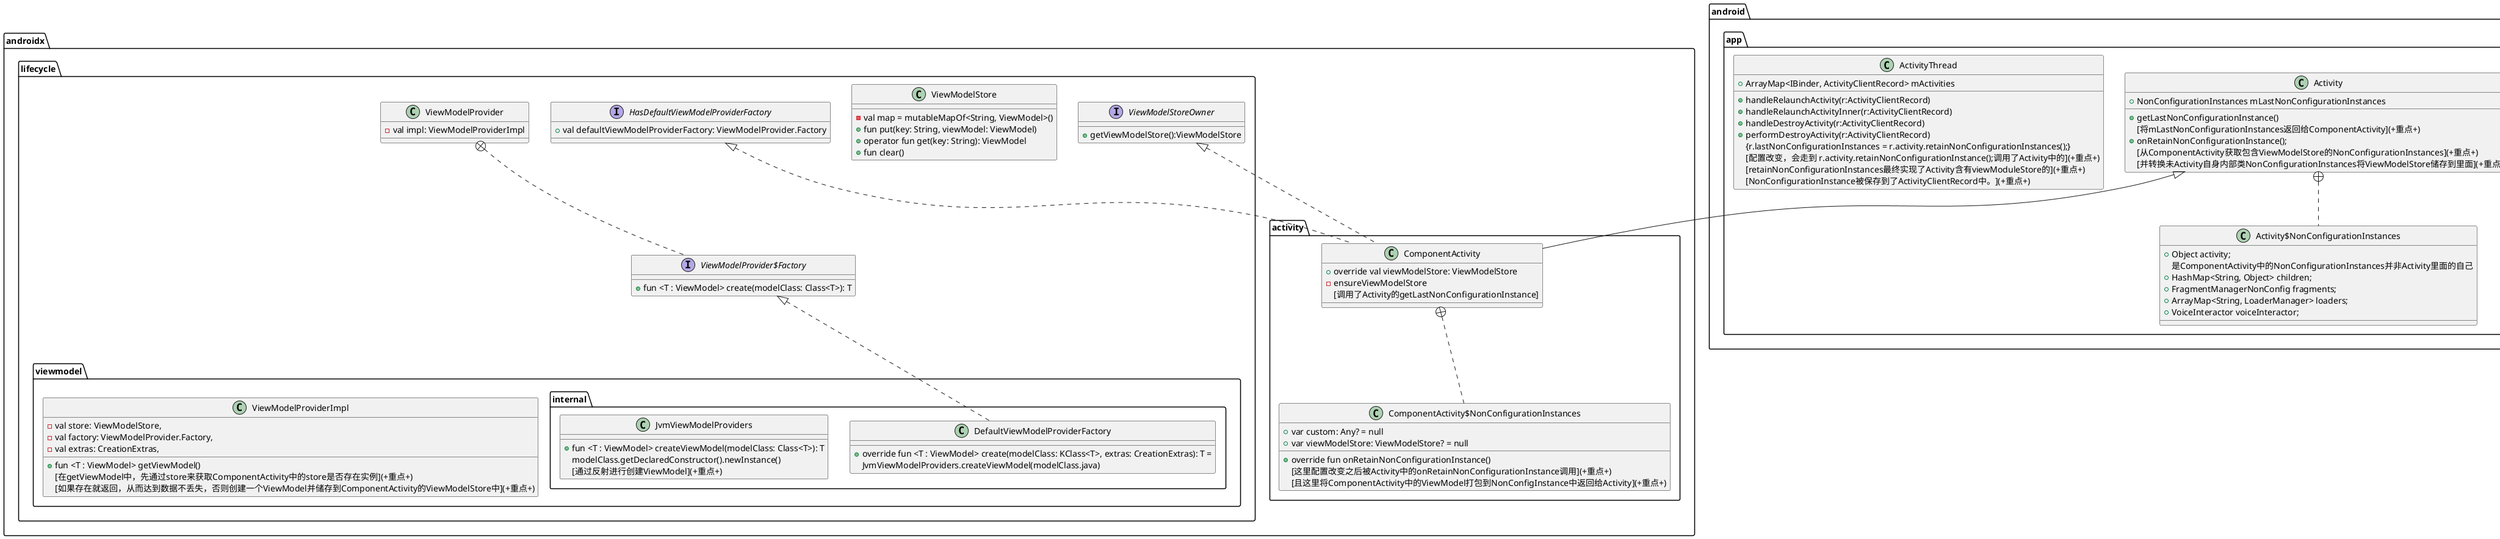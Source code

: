 @startuml
interface androidx.lifecycle.ViewModelStoreOwner {
+  getViewModelStore():ViewModelStore
}

class androidx.activity.ComponentActivity{
+  override val viewModelStore: ViewModelStore
-  ensureViewModelStore
[调用了Activity的getLastNonConfigurationInstance]
}
class androidx.activity.ComponentActivity$NonConfigurationInstances{
+   var custom: Any? = null
+   var viewModelStore: ViewModelStore? = null
+ override fun onRetainNonConfigurationInstance()
[这里配置改变之后被Activity中的onRetainNonConfigurationInstance调用](+重点+)
[且这里将ComponentActivity中的ViewModel打包到NonConfigInstance中返回给Activity](+重点+)
}


class androidx.lifecycle.ViewModelStore{
- val map = mutableMapOf<String, ViewModel>()
+ fun put(key: String, viewModel: ViewModel)
+ operator fun get(key: String): ViewModel
+ fun clear()
}
interface androidx.lifecycle.ViewModelProvider$Factory {
+ fun <T : ViewModel> create(modelClass: Class<T>): T
}
class androidx.lifecycle.ViewModelProvider{
- val impl: ViewModelProviderImpl
}
class androidx.lifecycle.viewmodel.internal.DefaultViewModelProviderFactory{
+  override fun <T : ViewModel> create(modelClass: KClass<T>, extras: CreationExtras): T =
          JvmViewModelProviders.createViewModel(modelClass.java)
}

class androidx.lifecycle.viewmodel.internal.JvmViewModelProviders{
+ fun <T : ViewModel> createViewModel(modelClass: Class<T>): T
modelClass.getDeclaredConstructor().newInstance()
[通过反射进行创建ViewModel](+重点+)
}

class androidx.lifecycle.viewmodel.ViewModelProviderImpl{
- val store: ViewModelStore,
- val factory: ViewModelProvider.Factory,
- val extras: CreationExtras,
+ fun <T : ViewModel> getViewModel()
[在getViewModel中，先通过store来获取ComponentActivity中的store是否存在实例](+重点+)
[如果存在就返回，从而达到数据不丢失，否则创建一个ViewModel并储存到ComponentActivity的ViewModelStore中](+重点+)
}

interface androidx.lifecycle.HasDefaultViewModelProviderFactory{
+ val defaultViewModelProviderFactory: ViewModelProvider.Factory
}

class android.app.Activity{
+ NonConfigurationInstances mLastNonConfigurationInstances
+ getLastNonConfigurationInstance()
[将mLastNonConfigurationInstances返回给ComponentActivity](+重点+)
+ onRetainNonConfigurationInstance();
[从ComponentActivity获取包含ViewModelStore的NonConfigurationInstances](+重点+)
[并转换未Activity自身内部类NonConfigurationInstances将ViewModelStore储存到里面](+重点+)
}


class android.app.Activity$NonConfigurationInstances{
+     Object activity;
是ComponentActivity中的NonConfigurationInstances并非Activity里面的自己
+     HashMap<String, Object> children;
+     FragmentManagerNonConfig fragments;
+     ArrayMap<String, LoaderManager> loaders;
+     VoiceInteractor voiceInteractor;
}

class android.app.ActivityThread{
+ ArrayMap<IBinder, ActivityClientRecord> mActivities
+ handleRelaunchActivity(r:ActivityClientRecord)
+ handleRelaunchActivityInner(r:ActivityClientRecord)
+ handleDestroyActivity(r:ActivityClientRecord)
+ performDestroyActivity(r:ActivityClientRecord)
{r.lastNonConfigurationInstances = r.activity.retainNonConfigurationInstances();}
[配置改变，会走到 r.activity.retainNonConfigurationInstance();调用了Activity中的](+重点+)
[retainNonConfigurationInstances最终实现了Activity含有viewModuleStore的](+重点+)
[NonConfigurationInstance被保存到了ActivityClientRecord中。](+重点+)
}




androidx.activity.ComponentActivity +..androidx.activity.ComponentActivity$NonConfigurationInstances
android.app.Activity +.. android.app.Activity$NonConfigurationInstances
androidx.lifecycle.ViewModelProvider +.. androidx.lifecycle.ViewModelProvider$Factory
androidx.lifecycle.ViewModelStoreOwner  <|.. androidx.activity.ComponentActivity
androidx.lifecycle.HasDefaultViewModelProviderFactory  <|.. androidx.activity.ComponentActivity
androidx.lifecycle.ViewModelProvider$Factory  <|.. androidx.lifecycle.viewmodel.internal.DefaultViewModelProviderFactory
android.app.Activity <|-- androidx.activity.ComponentActivity
@enduml